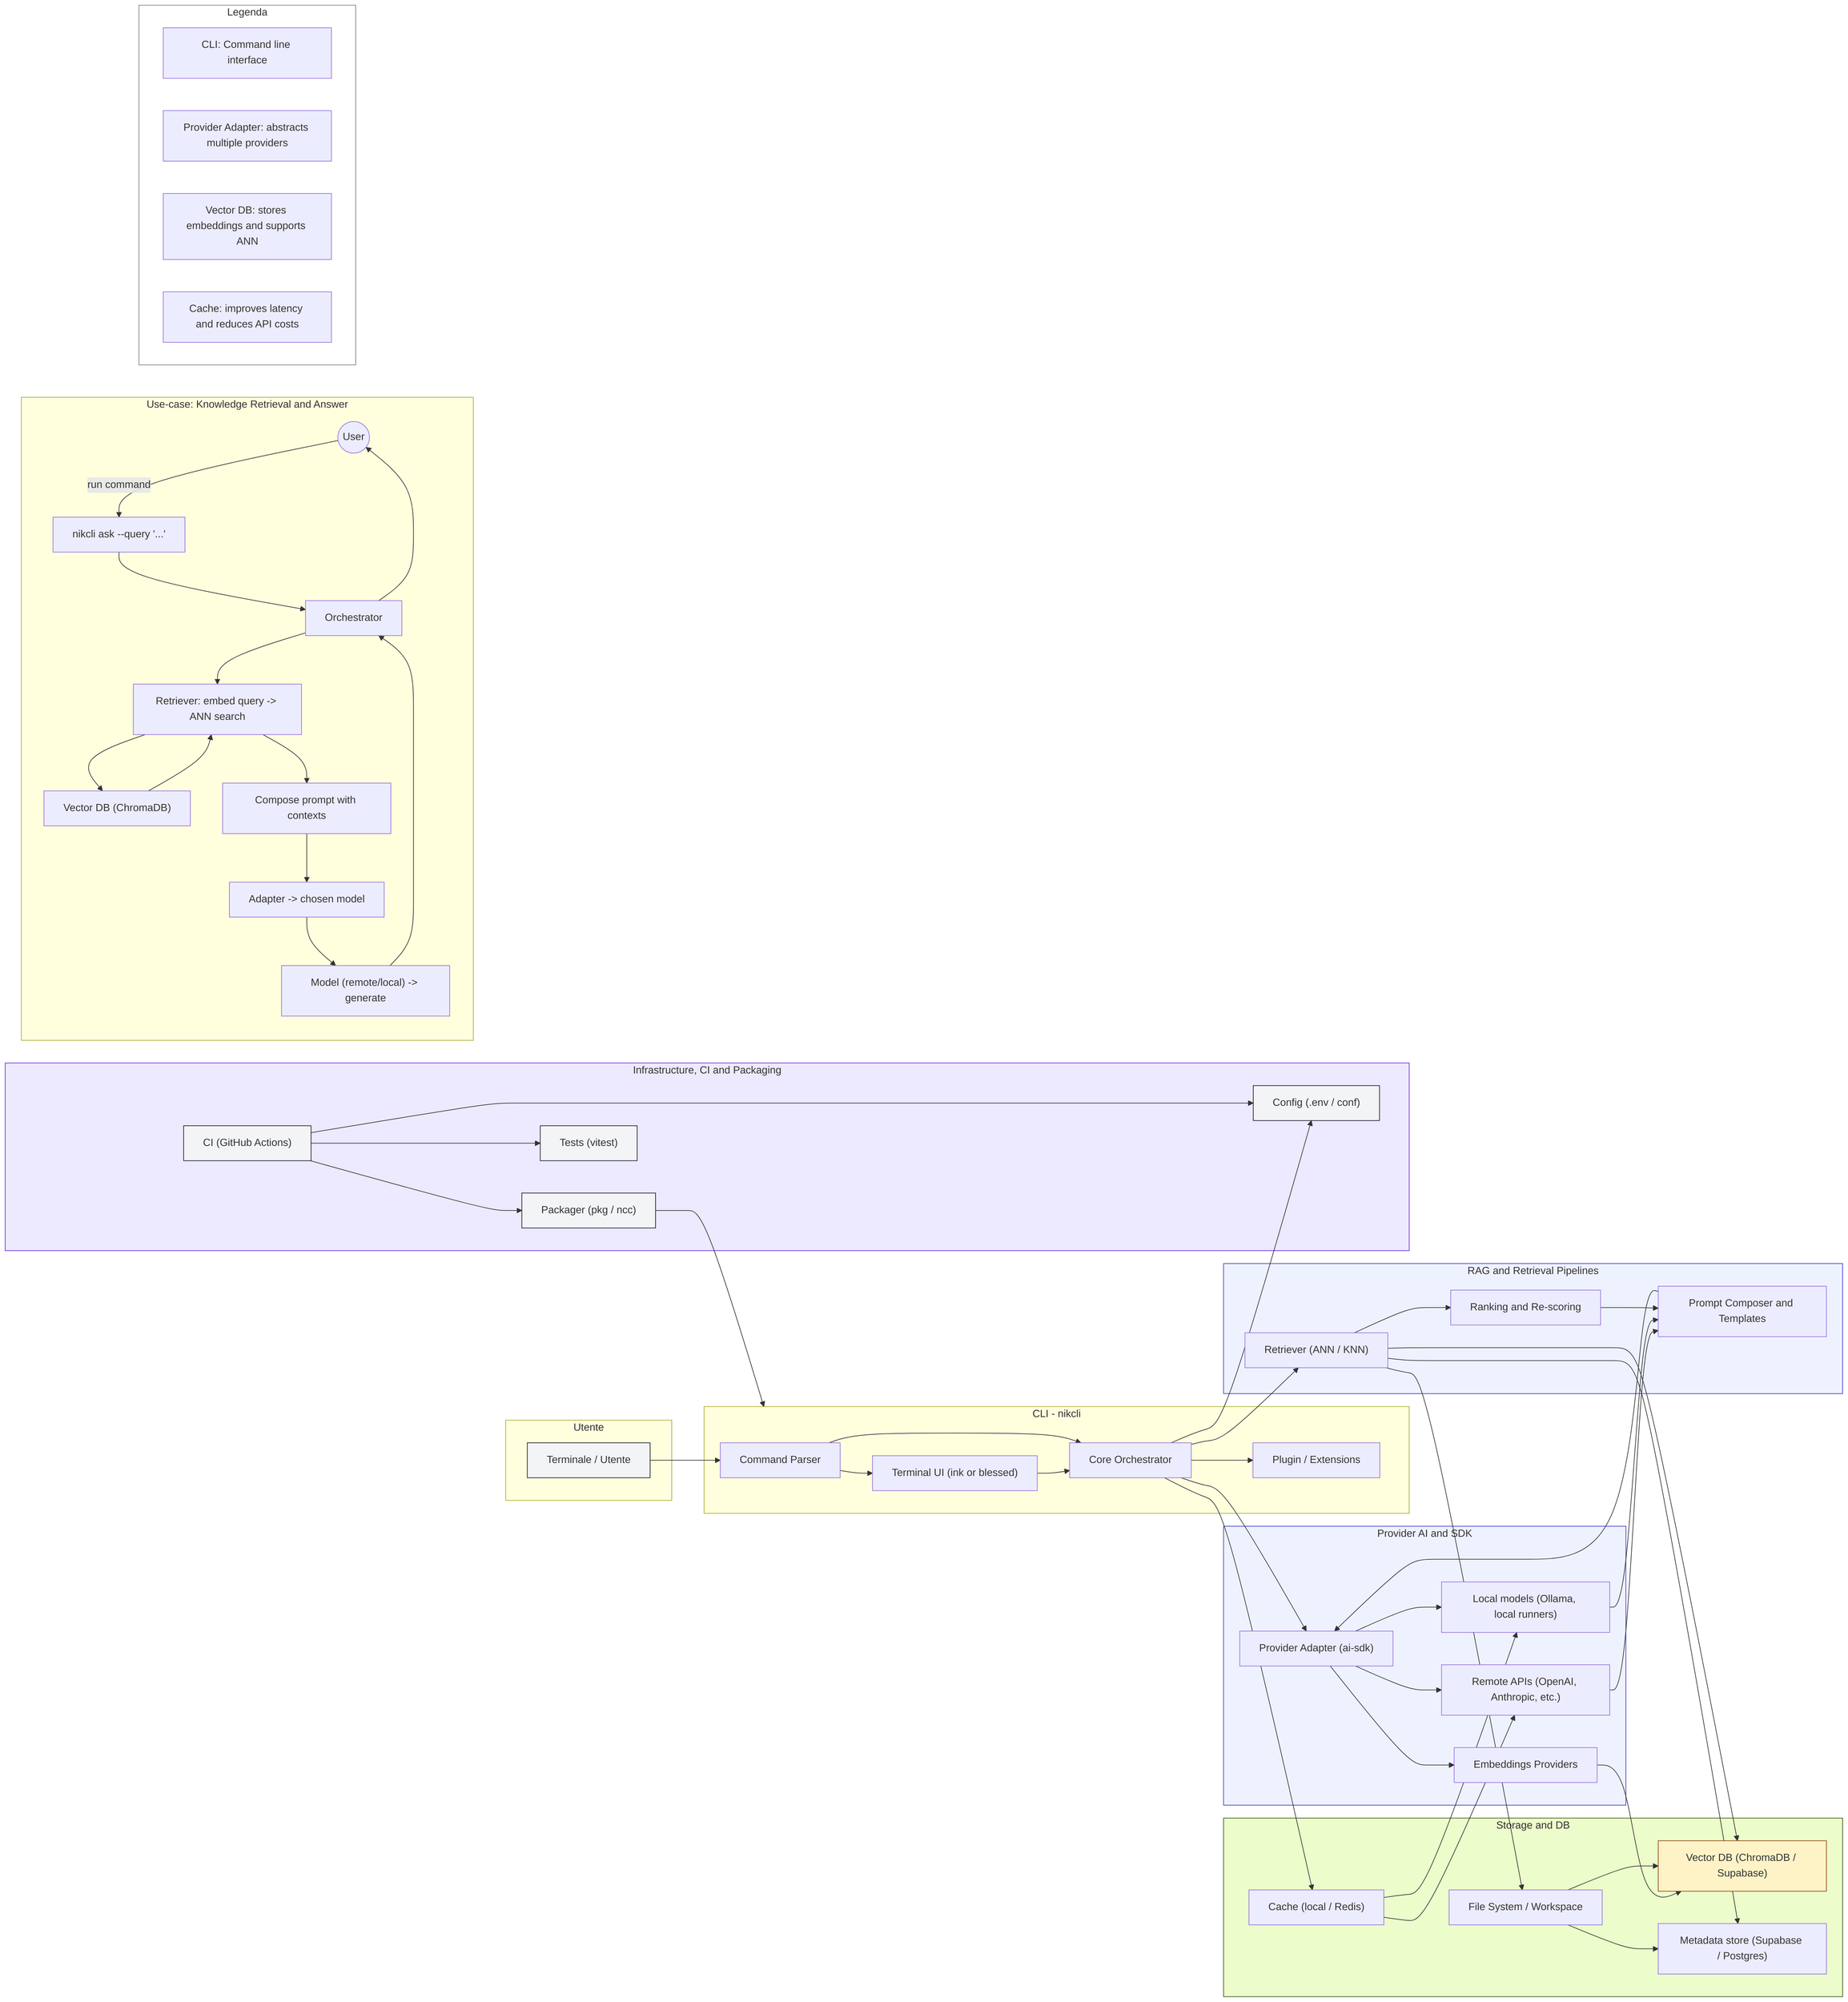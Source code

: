 %% AI System Architecture - nikcli
%% File: docs/ai-system.mmd
%% Generated by assistant (fixed syntax)

%%{init: {"startOnLoad": true, "theme": "default", "flowchart": {"useMaxWidth": false}, "width": 1280, "height": 720}}%%

flowchart LR
  %% Class styles
  classDef cloud fill:#f3f4f6,stroke:#111827,stroke-width:1px;
  classDef service fill:#eef2ff,stroke:#4338ca,stroke-width:1px;
  classDef storage fill:#ecfccb,stroke:#365314,stroke-width:1px;
  classDef cli fill:#fff7ed,stroke:#92400e,stroke-width:1px;
  classDef db fill:#fef3c7,stroke:#92400e,stroke-width:1px;
  classDef infra fill:#ede9fe,stroke:#6d28d9,stroke-width:1px;

  %% User
  subgraph USER_SG[Utente]
    direction TB
    user_terminal["Terminale / Utente"]
  end

  %% CLI & UX
  subgraph CLI_SG[CLI - nikcli]
    direction TB
    cmd_parser["Command Parser"]
    ui_node["Terminal UI (ink or blessed)"]
    orchestrator["Core Orchestrator"]
    plugins["Plugin / Extensions"]
  end
  class CLI_SG cli;

  %% Providers & AI services
  subgraph PROVIDERS_SG[Provider AI and SDK]
    direction TB
    adapter["Provider Adapter (ai-sdk)"]
    model_local["Local models (Ollama, local runners)"]
    model_remote["Remote APIs (OpenAI, Anthropic, etc.)"]
    emb_provider["Embeddings Providers"]
  end
  class PROVIDERS_SG service;

  %% Storage, Vector DB and cache
  subgraph STORAGE_SG[Storage and DB]
    direction TB
    vector_db["Vector DB (ChromaDB / Supabase)"]
    metadata_db["Metadata store (Supabase / Postgres)"]
    cache_store["Cache (local / Redis)"]
    filesystem["File System / Workspace"]
  end
  class STORAGE_SG storage;

  %% Retrieval / RAG / Pipelines
  subgraph RAG_SG[RAG and Retrieval Pipelines]
    direction TB
    retriever["Retriever (ANN / KNN)"]
    ranker["Ranking and Re-scoring"]
    prompt_comp["Prompt Composer and Templates"]
  end
  class RAG_SG service;

  %% Infra & Packaging
  subgraph INFRA_SG[Infrastructure, CI and Packaging]
    direction TB
    packager["Packager (pkg / ncc)"]
    ci_pipeline["CI (GitHub Actions)"]
    tests["Tests (vitest)"]
    config_store["Config (.env / conf)"]
  end
  class INFRA_SG infra;

  %% Edges: user -> CLI
  user_terminal --> cmd_parser
  cmd_parser --> ui_node
  ui_node --> orchestrator
  cmd_parser --> orchestrator
  orchestrator --> plugins

  %% Orchestrator to providers and storage
  orchestrator --> adapter
  adapter --> model_local
  adapter --> model_remote
  adapter --> emb_provider

  %% Embeddings and vector DB flow
  emb_provider --> vector_db
  model_remote --> prompt_comp
  model_local --> prompt_comp

  %% RAG flow
  orchestrator --> retriever
  retriever --> vector_db
  retriever --> metadata_db
  retriever --> filesystem
  retriever --> ranker
  ranker --> prompt_comp
  prompt_comp --> adapter

  %% Cache and metadata
  orchestrator --> cache_store
  cache_store --> model_remote
  cache_store --> model_local

  %% Storage links
  filesystem --> vector_db
  filesystem --> metadata_db

  %% Infra links
  orchestrator --> config_store
  packager --> CLI_SG
  ci_pipeline --> tests
  ci_pipeline --> packager
  ci_pipeline --> config_store

  %% Styling important nodes
  class vector_db db;
  class user_terminal,packager,ci_pipeline,tests,config_store cloud;

  %% Example flow: Knowledge Retrieval
  subgraph FLOW1[Use-case: Knowledge Retrieval and Answer]
    direction TB
    flow_user((User)) -->|run command| flow_cmd["nikcli ask --query '...' "]
    flow_cmd --> flow_orch["Orchestrator"]
    flow_orch --> flow_retr["Retriever: embed query -> ANN search"]
    flow_retr --> flow_vdb["Vector DB (ChromaDB)"]
    flow_vdb --> flow_retr
    flow_retr --> flow_prompt["Compose prompt with contexts"]
    flow_prompt --> flow_adapter["Adapter -> chosen model"]
    flow_adapter --> flow_model["Model (remote/local) -> generate"]
    flow_model --> flow_orch
    flow_orch --> flow_user
  end

  %% Footer / Legend
  classDef legend fill:#ffffff,stroke:#000,stroke-width:0.5px;
  subgraph LEGEND_SG[Legenda]
    direction LR
    L1["CLI: Command line interface"]
    L2["Provider Adapter: abstracts multiple providers"]
    L3["Vector DB: stores embeddings and supports ANN"]
    L4["Cache: improves latency and reduces API costs"]
  end
  class LEGEND_SG legend;

  %% End
